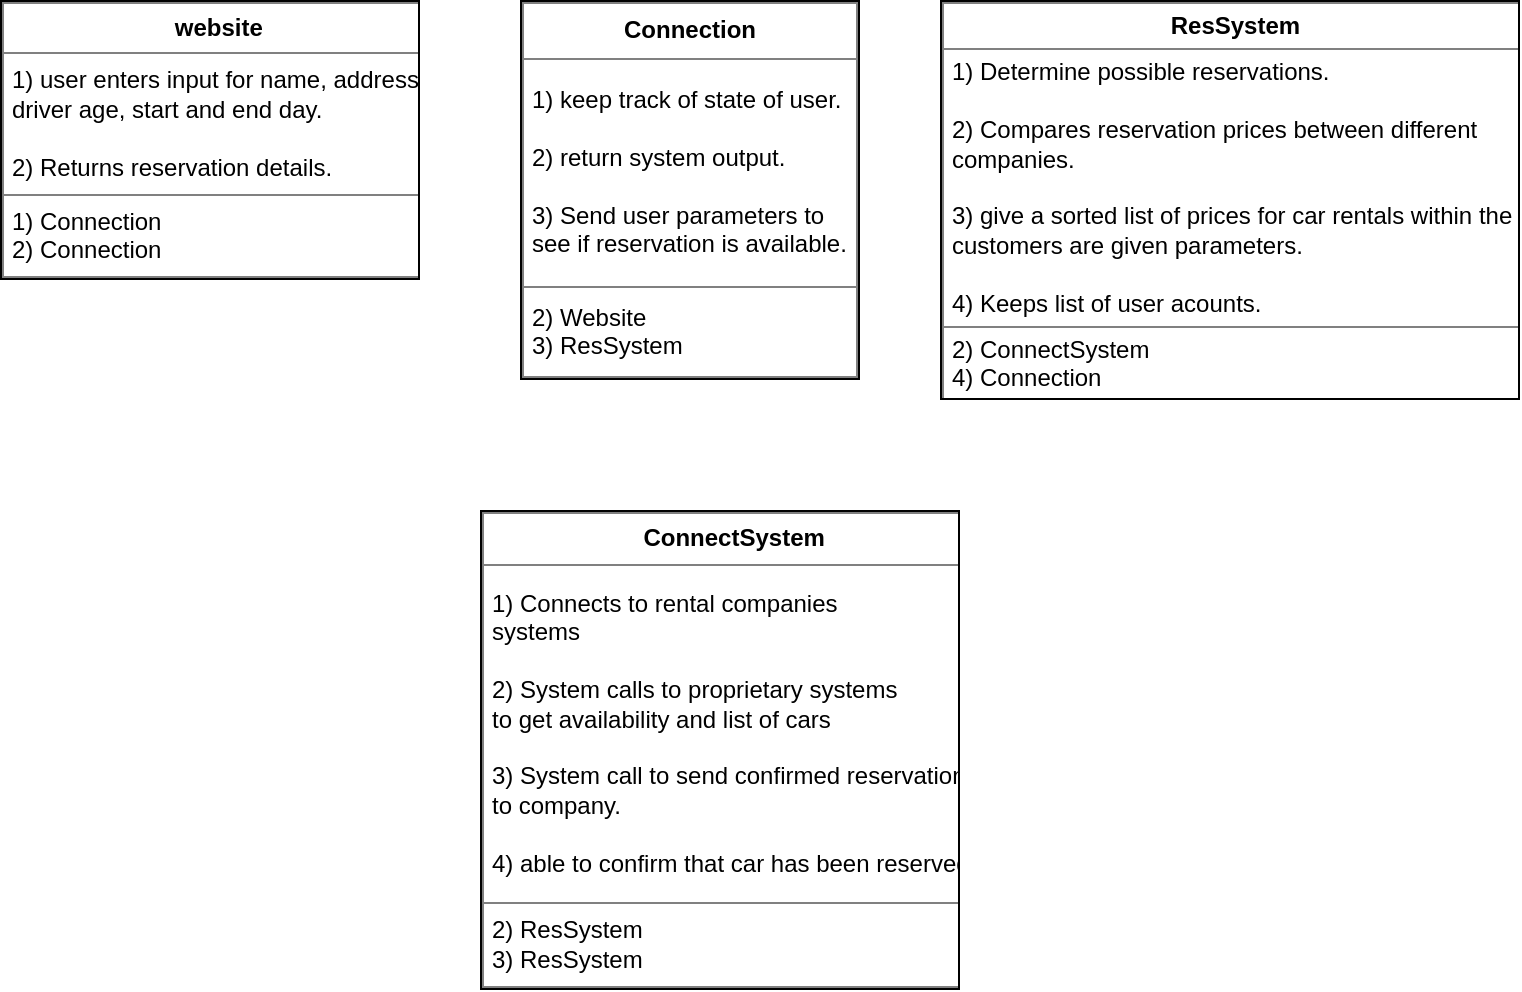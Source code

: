 <mxfile version="20.3.0" type="device"><diagram id="unih6IqCCKXE-91fFI9J" name="Page-1"><mxGraphModel dx="1102" dy="1179" grid="1" gridSize="10" guides="1" tooltips="1" connect="1" arrows="1" fold="1" page="1" pageScale="1" pageWidth="850" pageHeight="1100" math="0" shadow="0"><root><mxCell id="0"/><mxCell id="1" parent="0"/><mxCell id="Ywc3NrWblW0F04sj14mI-2" value="&lt;h1&gt;&lt;br&gt;&lt;/h1&gt;" style="text;html=1;strokeColor=none;fillColor=none;spacing=5;spacingTop=-20;whiteSpace=wrap;overflow=hidden;rounded=0;" parent="1" vertex="1"><mxGeometry x="330" y="330" width="190" height="120" as="geometry"/></mxCell><mxCell id="Ywc3NrWblW0F04sj14mI-4" value="&lt;table border=&quot;1&quot; width=&quot;100%&quot; height=&quot;100%&quot; cellpadding=&quot;4&quot; style=&quot;width:100%;height:100%;border-collapse:collapse;&quot;&gt;&lt;tbody&gt;&lt;tr&gt;&lt;th align=&quot;center&quot;&gt;ResSystem&lt;/th&gt;&lt;/tr&gt;&lt;tr&gt;&lt;td&gt;1) Determine possible reservations.&lt;br&gt;&lt;br&gt;2) Compares reservation prices between different&lt;br&gt;companies.&lt;br&gt;&lt;br&gt;3) give a sorted list of prices for car rentals within the&amp;nbsp;&lt;br&gt;customers are given parameters.&lt;br&gt;&lt;br&gt;4) Keeps list of user acounts.&lt;/td&gt;&lt;/tr&gt;&lt;tr&gt;&lt;td&gt;2) ConnectSystem&lt;br&gt;4) Connection&lt;/td&gt;&lt;/tr&gt;&lt;/tbody&gt;&lt;/table&gt;" style="text;html=1;overflow=fill;labelBorderColor=default;" parent="1" vertex="1"><mxGeometry x="500" y="125" width="290" height="200" as="geometry"/></mxCell><mxCell id="Ywc3NrWblW0F04sj14mI-6" value="&lt;table border=&quot;1&quot; width=&quot;100%&quot; height=&quot;100%&quot; cellpadding=&quot;4&quot; style=&quot;width:100%;height:100%;border-collapse:collapse;&quot;&gt;&lt;tbody&gt;&lt;tr&gt;&lt;th style=&quot;text-align: center;&quot;&gt;ConnectSystem&lt;/th&gt;&lt;/tr&gt;&lt;tr&gt;&lt;td&gt;1) Connects to rental companies&lt;br&gt;systems&lt;br&gt;&lt;br&gt;2) System calls to proprietary systems&lt;br&gt;to get availability and list of cars&lt;br&gt;&lt;br&gt;3) System call to send confirmed reservation&lt;br&gt;to company.&lt;br&gt;&lt;br&gt;4) able to confirm that car has been reserved.&lt;/td&gt;&lt;/tr&gt;&lt;tr&gt;&lt;td&gt;2) ResSystem&lt;br&gt;3) ResSystem&lt;/td&gt;&lt;/tr&gt;&lt;/tbody&gt;&lt;/table&gt;" style="text;html=1;overflow=fill;labelBorderColor=default;align=left;" parent="1" vertex="1"><mxGeometry x="270" y="380" width="240" height="240" as="geometry"/></mxCell><mxCell id="Ywc3NrWblW0F04sj14mI-7" value="&lt;table border=&quot;1&quot; width=&quot;100%&quot; height=&quot;100%&quot; cellpadding=&quot;4&quot; style=&quot;width:100%;height:100%;border-collapse:collapse;&quot;&gt;&lt;tbody&gt;&lt;tr&gt;&lt;th style=&quot;text-align: center;&quot;&gt;website&lt;/th&gt;&lt;/tr&gt;&lt;tr&gt;&lt;td&gt;1) user enters input for name, address,&lt;br&gt;driver age, start and end day.&lt;br&gt;&lt;br&gt;2) Returns reservation details.&lt;/td&gt;&lt;/tr&gt;&lt;tr&gt;&lt;td&gt;1) Connection&lt;br&gt;2) Connection&lt;/td&gt;&lt;/tr&gt;&lt;/tbody&gt;&lt;/table&gt;" style="text;html=1;overflow=fill;labelBorderColor=default;align=left;" parent="1" vertex="1"><mxGeometry x="30" y="125" width="210" height="140" as="geometry"/></mxCell><mxCell id="Ywc3NrWblW0F04sj14mI-8" value="&lt;table border=&quot;1&quot; width=&quot;100%&quot; height=&quot;100%&quot; cellpadding=&quot;4&quot; style=&quot;width:100%;height:100%;border-collapse:collapse;&quot;&gt;&lt;tbody&gt;&lt;tr&gt;&lt;th align=&quot;center&quot;&gt;Connection&lt;/th&gt;&lt;/tr&gt;&lt;tr&gt;&lt;td&gt;1) keep track of state of user.&lt;br&gt;&lt;br&gt;2) return system output.&lt;br&gt;&lt;br&gt;3) Send user parameters to&lt;br&gt;see if reservation is available.&lt;br&gt;&lt;/td&gt;&lt;/tr&gt;&lt;tr&gt;&lt;td&gt;2) Website&lt;br&gt;3) ResSystem&lt;br&gt;&lt;/td&gt;&lt;/tr&gt;&lt;/tbody&gt;&lt;/table&gt;" style="text;html=1;overflow=fill;labelBorderColor=default;" parent="1" vertex="1"><mxGeometry x="290" y="125" width="170" height="190" as="geometry"/></mxCell></root></mxGraphModel></diagram></mxfile>